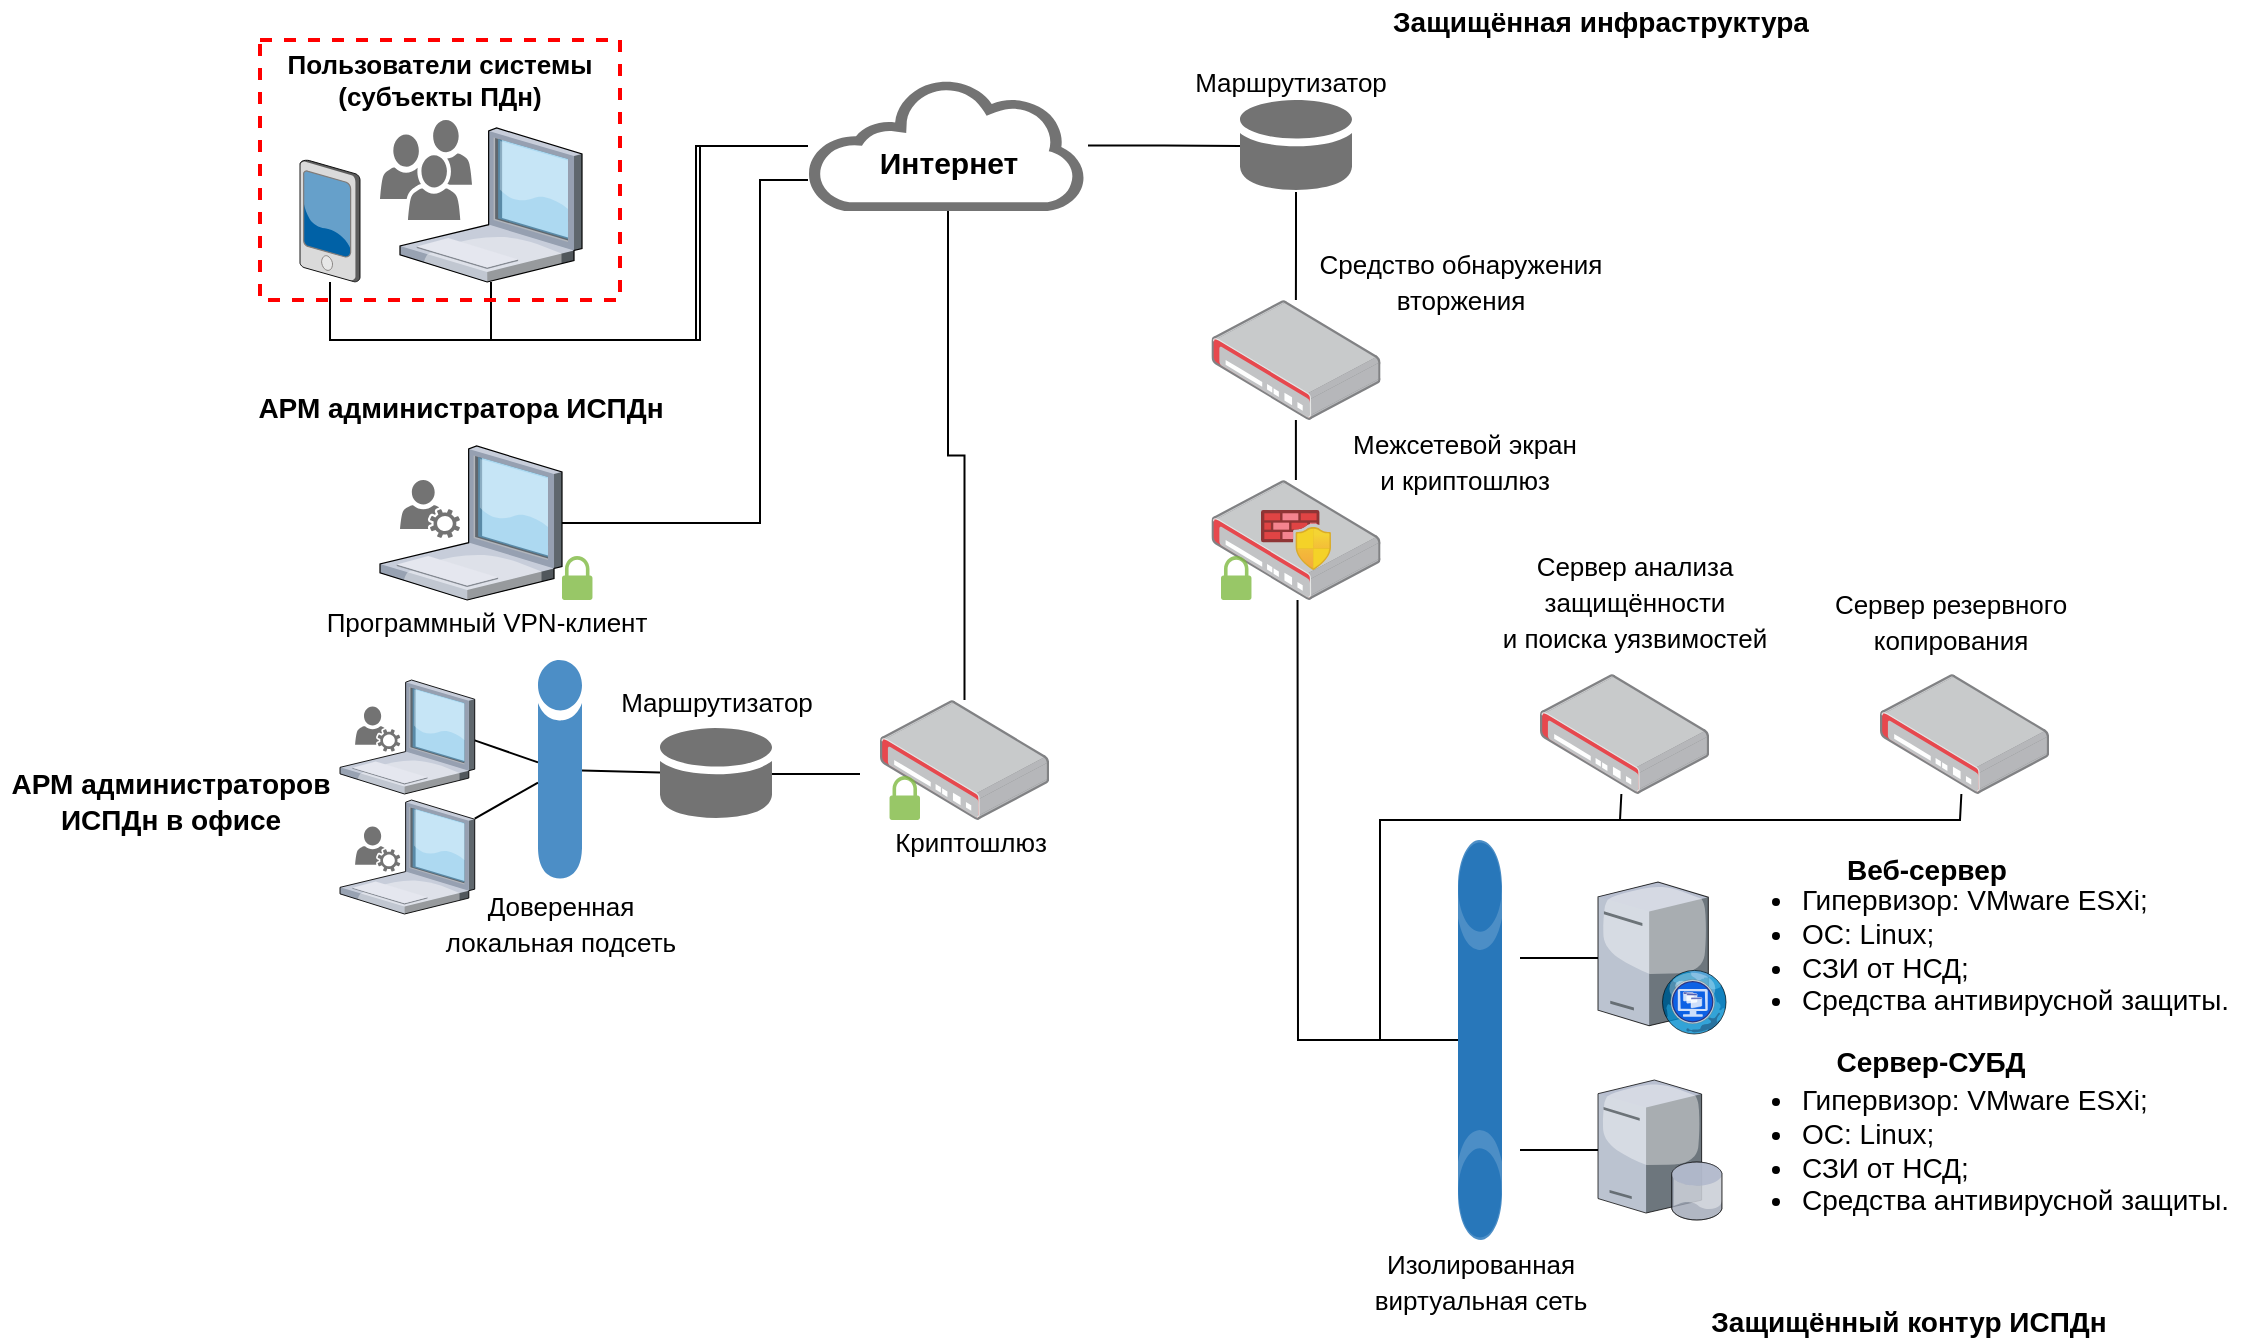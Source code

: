 <mxfile version="18.1.1" type="github">
  <diagram id="DA2Qiv1e6fWK6ssefBED" name="Page-1">
    <mxGraphModel dx="1914" dy="1800" grid="1" gridSize="10" guides="1" tooltips="1" connect="1" arrows="1" fold="1" page="1" pageScale="1" pageWidth="827" pageHeight="1169" math="0" shadow="0">
      <root>
        <mxCell id="0" />
        <mxCell id="1" parent="0" />
        <mxCell id="x9HyxU4pL3DoHxPURY9i-18" style="edgeStyle=orthogonalEdgeStyle;rounded=0;orthogonalLoop=1;jettySize=auto;html=1;fontSize=15;endArrow=none;endFill=0;" edge="1" parent="1" source="x9HyxU4pL3DoHxPURY9i-2" target="x9HyxU4pL3DoHxPURY9i-7">
          <mxGeometry relative="1" as="geometry">
            <Array as="points">
              <mxPoint x="116" y="120" />
              <mxPoint x="218" y="120" />
              <mxPoint x="218" y="23" />
            </Array>
          </mxGeometry>
        </mxCell>
        <mxCell id="x9HyxU4pL3DoHxPURY9i-2" value="" style="verticalLabelPosition=bottom;sketch=0;aspect=fixed;html=1;verticalAlign=top;strokeColor=none;align=center;outlineConnect=0;shape=mxgraph.citrix.laptop_1;" vertex="1" parent="1">
          <mxGeometry x="70" y="14" width="91" height="77" as="geometry" />
        </mxCell>
        <mxCell id="x9HyxU4pL3DoHxPURY9i-19" style="edgeStyle=orthogonalEdgeStyle;rounded=0;orthogonalLoop=1;jettySize=auto;html=1;fontSize=15;endArrow=none;endFill=0;" edge="1" parent="1" source="x9HyxU4pL3DoHxPURY9i-3" target="x9HyxU4pL3DoHxPURY9i-7">
          <mxGeometry relative="1" as="geometry">
            <Array as="points">
              <mxPoint x="35" y="120" />
              <mxPoint x="220" y="120" />
              <mxPoint x="220" y="23" />
            </Array>
          </mxGeometry>
        </mxCell>
        <mxCell id="x9HyxU4pL3DoHxPURY9i-3" value="" style="verticalLabelPosition=bottom;sketch=0;aspect=fixed;html=1;verticalAlign=top;strokeColor=none;align=center;outlineConnect=0;shape=mxgraph.citrix.pda;" vertex="1" parent="1">
          <mxGeometry x="20" y="30" width="30" height="61" as="geometry" />
        </mxCell>
        <mxCell id="x9HyxU4pL3DoHxPURY9i-5" value="&lt;b&gt;&lt;font style=&quot;font-size: 13px;&quot;&gt;Пользователи системы (субъекты ПДн)&lt;/font&gt;&lt;/b&gt;" style="fontStyle=0;verticalAlign=top;align=center;spacingTop=-2;fillColor=none;rounded=0;whiteSpace=wrap;html=1;strokeColor=#FF0000;strokeWidth=2;dashed=1;container=1;collapsible=0;expand=0;recursiveResize=0;" vertex="1" parent="1">
          <mxGeometry y="-30" width="180" height="130" as="geometry" />
        </mxCell>
        <mxCell id="x9HyxU4pL3DoHxPURY9i-8" value="" style="sketch=0;pointerEvents=1;shadow=0;dashed=0;html=1;strokeColor=none;fillColor=#505050;labelPosition=center;verticalLabelPosition=bottom;verticalAlign=top;outlineConnect=0;align=center;shape=mxgraph.office.users.users;opacity=80;" vertex="1" parent="x9HyxU4pL3DoHxPURY9i-5">
          <mxGeometry x="60" y="40" width="46" height="50" as="geometry" />
        </mxCell>
        <mxCell id="x9HyxU4pL3DoHxPURY9i-27" style="edgeStyle=orthogonalEdgeStyle;rounded=0;orthogonalLoop=1;jettySize=auto;html=1;fontSize=13;endArrow=none;endFill=0;" edge="1" parent="1" source="x9HyxU4pL3DoHxPURY9i-11" target="x9HyxU4pL3DoHxPURY9i-25">
          <mxGeometry relative="1" as="geometry" />
        </mxCell>
        <mxCell id="x9HyxU4pL3DoHxPURY9i-11" value="" style="points=[];aspect=fixed;html=1;align=center;shadow=0;dashed=0;image;image=img/lib/allied_telesis/security/Router_VPN.svg;opacity=80;" vertex="1" parent="1">
          <mxGeometry x="475.73" y="100" width="84.54" height="60" as="geometry" />
        </mxCell>
        <mxCell id="x9HyxU4pL3DoHxPURY9i-16" value="" style="group" vertex="1" connectable="0" parent="1">
          <mxGeometry x="274" y="-10" width="140" height="65.5" as="geometry" />
        </mxCell>
        <mxCell id="x9HyxU4pL3DoHxPURY9i-7" value="" style="sketch=0;pointerEvents=1;shadow=0;dashed=0;html=1;strokeColor=none;fillColor=#505050;labelPosition=center;verticalLabelPosition=bottom;outlineConnect=0;verticalAlign=top;align=center;shape=mxgraph.office.clouds.cloud;opacity=80;" vertex="1" parent="x9HyxU4pL3DoHxPURY9i-16">
          <mxGeometry width="140" height="65.5" as="geometry" />
        </mxCell>
        <mxCell id="x9HyxU4pL3DoHxPURY9i-14" value="&lt;font size=&quot;1&quot; style=&quot;&quot;&gt;&lt;b style=&quot;font-size: 15px;&quot;&gt;Интернет&lt;/b&gt;&lt;/font&gt;" style="text;html=1;resizable=0;autosize=1;align=center;verticalAlign=middle;points=[];fillColor=none;strokeColor=none;rounded=0;opacity=80;" vertex="1" parent="x9HyxU4pL3DoHxPURY9i-16">
          <mxGeometry x="30" y="31" width="80" height="20" as="geometry" />
        </mxCell>
        <mxCell id="x9HyxU4pL3DoHxPURY9i-22" style="edgeStyle=orthogonalEdgeStyle;rounded=0;orthogonalLoop=1;jettySize=auto;html=1;fontSize=15;endArrow=none;endFill=0;" edge="1" parent="1" source="x9HyxU4pL3DoHxPURY9i-21" target="x9HyxU4pL3DoHxPURY9i-11">
          <mxGeometry relative="1" as="geometry" />
        </mxCell>
        <mxCell id="x9HyxU4pL3DoHxPURY9i-21" value="" style="sketch=0;shadow=0;dashed=0;html=1;strokeColor=none;fillColor=#505050;labelPosition=center;verticalLabelPosition=bottom;verticalAlign=top;outlineConnect=0;align=center;shape=mxgraph.office.databases.database_mini_1;fontSize=15;opacity=80;" vertex="1" parent="1">
          <mxGeometry x="490" width="56" height="46" as="geometry" />
        </mxCell>
        <mxCell id="x9HyxU4pL3DoHxPURY9i-23" style="edgeStyle=orthogonalEdgeStyle;rounded=0;orthogonalLoop=1;jettySize=auto;html=1;fontSize=15;endArrow=none;endFill=0;" edge="1" parent="1" source="x9HyxU4pL3DoHxPURY9i-7">
          <mxGeometry relative="1" as="geometry">
            <mxPoint x="490" y="23" as="targetPoint" />
          </mxGeometry>
        </mxCell>
        <mxCell id="x9HyxU4pL3DoHxPURY9i-24" value="&lt;font style=&quot;font-size: 13px;&quot;&gt;Средство обнаружения &lt;br&gt;вторжения&lt;/font&gt;" style="text;html=1;resizable=0;autosize=1;align=center;verticalAlign=middle;points=[];fillColor=none;strokeColor=none;rounded=0;fontSize=15;opacity=80;" vertex="1" parent="1">
          <mxGeometry x="520" y="70" width="160" height="40" as="geometry" />
        </mxCell>
        <mxCell id="x9HyxU4pL3DoHxPURY9i-28" value="" style="group" vertex="1" connectable="0" parent="1">
          <mxGeometry x="475.73" y="190" width="84.54" height="60" as="geometry" />
        </mxCell>
        <mxCell id="x9HyxU4pL3DoHxPURY9i-25" value="" style="points=[];aspect=fixed;html=1;align=center;shadow=0;dashed=0;image;image=img/lib/allied_telesis/security/Router_VPN.svg;opacity=80;" vertex="1" parent="x9HyxU4pL3DoHxPURY9i-28">
          <mxGeometry width="84.54" height="60" as="geometry" />
        </mxCell>
        <mxCell id="x9HyxU4pL3DoHxPURY9i-20" value="" style="aspect=fixed;html=1;points=[];align=center;image;fontSize=12;image=img/lib/azure2/networking/Azure_Firewall_Manager.svg;opacity=80;" vertex="1" parent="x9HyxU4pL3DoHxPURY9i-28">
          <mxGeometry x="24.77" y="15" width="35" height="30" as="geometry" />
        </mxCell>
        <mxCell id="x9HyxU4pL3DoHxPURY9i-29" value="" style="sketch=0;pointerEvents=1;shadow=0;dashed=0;html=1;strokeColor=none;labelPosition=center;verticalLabelPosition=bottom;verticalAlign=top;outlineConnect=0;align=center;shape=mxgraph.office.security.lock_protected;fillColor=#7FBA42;fontSize=13;opacity=80;" vertex="1" parent="x9HyxU4pL3DoHxPURY9i-28">
          <mxGeometry x="4.77" y="38" width="15.23" height="22" as="geometry" />
        </mxCell>
        <mxCell id="x9HyxU4pL3DoHxPURY9i-32" value="&lt;span style=&quot;font-size: 13px;&quot;&gt;Межсетевой экран &lt;br&gt;и криптошлюз&lt;/span&gt;" style="text;html=1;resizable=0;autosize=1;align=center;verticalAlign=middle;points=[];fillColor=none;strokeColor=none;rounded=0;fontSize=15;opacity=80;" vertex="1" parent="1">
          <mxGeometry x="537" y="160" width="130" height="40" as="geometry" />
        </mxCell>
        <mxCell id="x9HyxU4pL3DoHxPURY9i-33" value="" style="group" vertex="1" connectable="0" parent="1">
          <mxGeometry x="310" y="300" width="84.54" height="60" as="geometry" />
        </mxCell>
        <mxCell id="x9HyxU4pL3DoHxPURY9i-34" value="" style="points=[];aspect=fixed;html=1;align=center;shadow=0;dashed=0;image;image=img/lib/allied_telesis/security/Router_VPN.svg;opacity=80;" vertex="1" parent="x9HyxU4pL3DoHxPURY9i-33">
          <mxGeometry width="84.54" height="60" as="geometry" />
        </mxCell>
        <mxCell id="x9HyxU4pL3DoHxPURY9i-36" value="" style="sketch=0;pointerEvents=1;shadow=0;dashed=0;html=1;strokeColor=none;labelPosition=center;verticalLabelPosition=bottom;verticalAlign=top;outlineConnect=0;align=center;shape=mxgraph.office.security.lock_protected;fillColor=#7FBA42;fontSize=13;opacity=80;" vertex="1" parent="x9HyxU4pL3DoHxPURY9i-33">
          <mxGeometry x="4.77" y="38" width="15.23" height="22" as="geometry" />
        </mxCell>
        <mxCell id="x9HyxU4pL3DoHxPURY9i-39" value="" style="group" vertex="1" connectable="0" parent="1">
          <mxGeometry x="60" y="173" width="106.23" height="77" as="geometry" />
        </mxCell>
        <mxCell id="x9HyxU4pL3DoHxPURY9i-37" value="" style="verticalLabelPosition=bottom;sketch=0;aspect=fixed;html=1;verticalAlign=top;strokeColor=none;align=center;outlineConnect=0;shape=mxgraph.citrix.laptop_1;" vertex="1" parent="x9HyxU4pL3DoHxPURY9i-39">
          <mxGeometry width="91" height="77" as="geometry" />
        </mxCell>
        <mxCell id="x9HyxU4pL3DoHxPURY9i-38" value="" style="sketch=0;pointerEvents=1;shadow=0;dashed=0;html=1;strokeColor=none;fillColor=#505050;labelPosition=center;verticalLabelPosition=bottom;verticalAlign=top;outlineConnect=0;align=center;shape=mxgraph.office.users.user_services;fontSize=13;opacity=80;" vertex="1" parent="x9HyxU4pL3DoHxPURY9i-39">
          <mxGeometry x="10" y="17" width="30" height="29" as="geometry" />
        </mxCell>
        <mxCell id="x9HyxU4pL3DoHxPURY9i-45" value="" style="sketch=0;pointerEvents=1;shadow=0;dashed=0;html=1;strokeColor=none;labelPosition=center;verticalLabelPosition=bottom;verticalAlign=top;outlineConnect=0;align=center;shape=mxgraph.office.security.lock_protected;fillColor=#7FBA42;fontSize=13;opacity=80;" vertex="1" parent="x9HyxU4pL3DoHxPURY9i-39">
          <mxGeometry x="91" y="55" width="15.23" height="22" as="geometry" />
        </mxCell>
        <mxCell id="x9HyxU4pL3DoHxPURY9i-47" style="edgeStyle=orthogonalEdgeStyle;rounded=0;orthogonalLoop=1;jettySize=auto;html=1;fontSize=13;endArrow=none;endFill=0;" edge="1" parent="1" source="x9HyxU4pL3DoHxPURY9i-40">
          <mxGeometry relative="1" as="geometry">
            <mxPoint x="300" y="337" as="targetPoint" />
          </mxGeometry>
        </mxCell>
        <mxCell id="x9HyxU4pL3DoHxPURY9i-40" value="" style="sketch=0;shadow=0;dashed=0;html=1;strokeColor=none;fillColor=#505050;labelPosition=center;verticalLabelPosition=bottom;verticalAlign=top;outlineConnect=0;align=center;shape=mxgraph.office.databases.database_mini_1;fontSize=15;opacity=80;" vertex="1" parent="1">
          <mxGeometry x="200" y="314" width="56" height="46" as="geometry" />
        </mxCell>
        <mxCell id="x9HyxU4pL3DoHxPURY9i-46" value="" style="edgeStyle=orthogonalEdgeStyle;rounded=0;orthogonalLoop=1;jettySize=auto;html=1;fontSize=13;endArrow=none;endFill=0;" edge="1" parent="1" source="x9HyxU4pL3DoHxPURY9i-37" target="x9HyxU4pL3DoHxPURY9i-7">
          <mxGeometry relative="1" as="geometry">
            <mxPoint x="340" y="60" as="targetPoint" />
            <Array as="points">
              <mxPoint x="250" y="212" />
              <mxPoint x="250" y="40" />
            </Array>
          </mxGeometry>
        </mxCell>
        <mxCell id="x9HyxU4pL3DoHxPURY9i-48" style="edgeStyle=orthogonalEdgeStyle;rounded=0;orthogonalLoop=1;jettySize=auto;html=1;fontSize=13;endArrow=none;endFill=0;" edge="1" parent="1" source="x9HyxU4pL3DoHxPURY9i-34" target="x9HyxU4pL3DoHxPURY9i-7">
          <mxGeometry relative="1" as="geometry" />
        </mxCell>
        <mxCell id="x9HyxU4pL3DoHxPURY9i-50" value="&lt;font style=&quot;font-size: 14px;&quot;&gt;&lt;b&gt;АРМ администратора ИСПДн&lt;/b&gt;&lt;/font&gt;" style="text;html=1;resizable=0;autosize=1;align=center;verticalAlign=middle;points=[];fillColor=none;strokeColor=none;rounded=0;fontSize=15;opacity=80;" vertex="1" parent="1">
          <mxGeometry x="-10" y="143" width="220" height="20" as="geometry" />
        </mxCell>
        <mxCell id="x9HyxU4pL3DoHxPURY9i-51" value="&lt;span style=&quot;font-size: 13px;&quot;&gt;Программный VPN-клиент&lt;/span&gt;" style="text;html=1;resizable=0;autosize=1;align=center;verticalAlign=middle;points=[];fillColor=none;strokeColor=none;rounded=0;fontSize=15;opacity=80;" vertex="1" parent="1">
          <mxGeometry x="23.12" y="250" width="180" height="20" as="geometry" />
        </mxCell>
        <mxCell id="x9HyxU4pL3DoHxPURY9i-52" value="&lt;span style=&quot;font-size: 13px;&quot;&gt;Криптошлюз&lt;/span&gt;" style="text;html=1;resizable=0;autosize=1;align=center;verticalAlign=middle;points=[];fillColor=none;strokeColor=none;rounded=0;fontSize=15;opacity=80;" vertex="1" parent="1">
          <mxGeometry x="310" y="360" width="90" height="20" as="geometry" />
        </mxCell>
        <mxCell id="x9HyxU4pL3DoHxPURY9i-53" value="&lt;span style=&quot;font-size: 13px;&quot;&gt;Маршрутизатор&lt;br&gt;&lt;/span&gt;" style="text;html=1;resizable=0;autosize=1;align=center;verticalAlign=middle;points=[];fillColor=none;strokeColor=none;rounded=0;fontSize=15;opacity=80;" vertex="1" parent="1">
          <mxGeometry x="460.27" y="-20" width="110" height="20" as="geometry" />
        </mxCell>
        <mxCell id="x9HyxU4pL3DoHxPURY9i-54" value="&lt;span style=&quot;font-size: 13px;&quot;&gt;Маршрутизатор&lt;br&gt;&lt;/span&gt;" style="text;html=1;resizable=0;autosize=1;align=center;verticalAlign=middle;points=[];fillColor=none;strokeColor=none;rounded=0;fontSize=15;opacity=80;" vertex="1" parent="1">
          <mxGeometry x="173" y="290" width="110" height="20" as="geometry" />
        </mxCell>
        <mxCell id="x9HyxU4pL3DoHxPURY9i-63" style="edgeStyle=none;rounded=0;orthogonalLoop=1;jettySize=auto;html=1;fontSize=14;endArrow=none;endFill=0;" edge="1" parent="1" source="x9HyxU4pL3DoHxPURY9i-61" target="x9HyxU4pL3DoHxPURY9i-40">
          <mxGeometry relative="1" as="geometry" />
        </mxCell>
        <mxCell id="x9HyxU4pL3DoHxPURY9i-64" style="edgeStyle=none;rounded=0;orthogonalLoop=1;jettySize=auto;html=1;fontSize=14;endArrow=none;endFill=0;" edge="1" parent="1" source="x9HyxU4pL3DoHxPURY9i-61">
          <mxGeometry relative="1" as="geometry">
            <mxPoint x="107.364" y="320.195" as="targetPoint" />
          </mxGeometry>
        </mxCell>
        <mxCell id="x9HyxU4pL3DoHxPURY9i-73" style="edgeStyle=none;rounded=0;orthogonalLoop=1;jettySize=auto;html=1;fontSize=14;endArrow=none;endFill=0;" edge="1" parent="1" source="x9HyxU4pL3DoHxPURY9i-61" target="x9HyxU4pL3DoHxPURY9i-66">
          <mxGeometry relative="1" as="geometry" />
        </mxCell>
        <mxCell id="x9HyxU4pL3DoHxPURY9i-61" value="" style="sketch=0;shadow=0;dashed=0;html=1;strokeColor=none;labelPosition=center;verticalLabelPosition=bottom;verticalAlign=top;outlineConnect=0;align=center;shape=mxgraph.office.databases.database;fillColor=#2072B8;fontSize=14;opacity=80;" vertex="1" parent="1">
          <mxGeometry x="139" y="280" width="22" height="110" as="geometry" />
        </mxCell>
        <mxCell id="x9HyxU4pL3DoHxPURY9i-69" value="" style="group" vertex="1" connectable="0" parent="1">
          <mxGeometry x="40" y="350" width="67.364" height="57" as="geometry" />
        </mxCell>
        <mxCell id="x9HyxU4pL3DoHxPURY9i-66" value="" style="verticalLabelPosition=bottom;sketch=0;aspect=fixed;html=1;verticalAlign=top;strokeColor=none;align=center;outlineConnect=0;shape=mxgraph.citrix.laptop_1;" vertex="1" parent="x9HyxU4pL3DoHxPURY9i-69">
          <mxGeometry width="67.364" height="57" as="geometry" />
        </mxCell>
        <mxCell id="x9HyxU4pL3DoHxPURY9i-67" value="" style="sketch=0;pointerEvents=1;shadow=0;dashed=0;html=1;strokeColor=none;fillColor=#505050;labelPosition=center;verticalLabelPosition=bottom;verticalAlign=top;outlineConnect=0;align=center;shape=mxgraph.office.users.user_services;fontSize=13;opacity=80;" vertex="1" parent="x9HyxU4pL3DoHxPURY9i-69">
          <mxGeometry x="7.531" y="13.247" width="22.592" height="22.597" as="geometry" />
        </mxCell>
        <mxCell id="x9HyxU4pL3DoHxPURY9i-70" value="" style="group" vertex="1" connectable="0" parent="1">
          <mxGeometry x="40" y="290" width="67.364" height="57" as="geometry" />
        </mxCell>
        <mxCell id="x9HyxU4pL3DoHxPURY9i-71" value="" style="verticalLabelPosition=bottom;sketch=0;aspect=fixed;html=1;verticalAlign=top;strokeColor=none;align=center;outlineConnect=0;shape=mxgraph.citrix.laptop_1;" vertex="1" parent="x9HyxU4pL3DoHxPURY9i-70">
          <mxGeometry width="67.364" height="57" as="geometry" />
        </mxCell>
        <mxCell id="x9HyxU4pL3DoHxPURY9i-72" value="" style="sketch=0;pointerEvents=1;shadow=0;dashed=0;html=1;strokeColor=none;fillColor=#505050;labelPosition=center;verticalLabelPosition=bottom;verticalAlign=top;outlineConnect=0;align=center;shape=mxgraph.office.users.user_services;fontSize=13;opacity=80;" vertex="1" parent="x9HyxU4pL3DoHxPURY9i-70">
          <mxGeometry x="7.531" y="13.247" width="22.592" height="22.597" as="geometry" />
        </mxCell>
        <mxCell id="x9HyxU4pL3DoHxPURY9i-74" value="&lt;font style=&quot;font-size: 14px;&quot;&gt;&lt;b&gt;АРМ администраторов &lt;br&gt;ИСПДн в офисе&lt;/b&gt;&lt;/font&gt;" style="text;html=1;resizable=0;autosize=1;align=center;verticalAlign=middle;points=[];fillColor=none;strokeColor=none;rounded=0;fontSize=15;opacity=80;" vertex="1" parent="1">
          <mxGeometry x="-130" y="330" width="170" height="40" as="geometry" />
        </mxCell>
        <mxCell id="x9HyxU4pL3DoHxPURY9i-75" value="&lt;span style=&quot;font-size: 13px;&quot;&gt;Доверенная &lt;br&gt;локальная подсеть&lt;/span&gt;" style="text;html=1;resizable=0;autosize=1;align=center;verticalAlign=middle;points=[];fillColor=none;strokeColor=none;rounded=0;fontSize=15;opacity=80;" vertex="1" parent="1">
          <mxGeometry x="85" y="391" width="130" height="40" as="geometry" />
        </mxCell>
        <mxCell id="x9HyxU4pL3DoHxPURY9i-80" style="edgeStyle=none;rounded=0;orthogonalLoop=1;jettySize=auto;html=1;fontSize=14;endArrow=none;endFill=0;" edge="1" parent="1" source="x9HyxU4pL3DoHxPURY9i-77">
          <mxGeometry relative="1" as="geometry">
            <mxPoint x="630" y="525" as="targetPoint" />
          </mxGeometry>
        </mxCell>
        <mxCell id="x9HyxU4pL3DoHxPURY9i-82" style="edgeStyle=none;rounded=0;orthogonalLoop=1;jettySize=auto;html=1;fontSize=14;endArrow=none;endFill=0;" edge="1" parent="1" source="x9HyxU4pL3DoHxPURY9i-78">
          <mxGeometry relative="1" as="geometry">
            <mxPoint x="630" y="429" as="targetPoint" />
          </mxGeometry>
        </mxCell>
        <mxCell id="x9HyxU4pL3DoHxPURY9i-91" style="edgeStyle=none;rounded=0;orthogonalLoop=1;jettySize=auto;html=1;fontSize=14;endArrow=none;endFill=0;exitX=0.509;exitY=1;exitDx=0;exitDy=0;exitPerimeter=0;" edge="1" parent="1" source="x9HyxU4pL3DoHxPURY9i-25" target="x9HyxU4pL3DoHxPURY9i-89">
          <mxGeometry relative="1" as="geometry">
            <Array as="points">
              <mxPoint x="519" y="470" />
            </Array>
          </mxGeometry>
        </mxCell>
        <mxCell id="x9HyxU4pL3DoHxPURY9i-96" style="edgeStyle=none;rounded=0;orthogonalLoop=1;jettySize=auto;html=1;fontSize=14;endArrow=none;endFill=0;" edge="1" parent="1" source="x9HyxU4pL3DoHxPURY9i-92">
          <mxGeometry relative="1" as="geometry">
            <mxPoint x="560" y="470" as="targetPoint" />
            <Array as="points">
              <mxPoint x="680" y="360" />
              <mxPoint x="560" y="360" />
            </Array>
          </mxGeometry>
        </mxCell>
        <mxCell id="x9HyxU4pL3DoHxPURY9i-92" value="" style="points=[];aspect=fixed;html=1;align=center;shadow=0;dashed=0;image;image=img/lib/allied_telesis/security/Router_VPN.svg;opacity=80;" vertex="1" parent="1">
          <mxGeometry x="640" y="287" width="84.54" height="60" as="geometry" />
        </mxCell>
        <mxCell id="x9HyxU4pL3DoHxPURY9i-97" style="edgeStyle=none;rounded=0;orthogonalLoop=1;jettySize=auto;html=1;fontSize=14;endArrow=none;endFill=0;" edge="1" parent="1" source="x9HyxU4pL3DoHxPURY9i-93">
          <mxGeometry relative="1" as="geometry">
            <mxPoint x="680" y="360" as="targetPoint" />
            <Array as="points">
              <mxPoint x="850" y="360" />
            </Array>
          </mxGeometry>
        </mxCell>
        <mxCell id="x9HyxU4pL3DoHxPURY9i-93" value="" style="points=[];aspect=fixed;html=1;align=center;shadow=0;dashed=0;image;image=img/lib/allied_telesis/security/Router_VPN.svg;opacity=80;" vertex="1" parent="1">
          <mxGeometry x="810" y="287" width="84.54" height="60" as="geometry" />
        </mxCell>
        <mxCell id="x9HyxU4pL3DoHxPURY9i-94" value="&lt;span style=&quot;font-size: 13px;&quot;&gt;Сервер анализа &lt;br&gt;защищённости &lt;br&gt;и поиска уязвимостей&lt;/span&gt;" style="text;html=1;resizable=0;autosize=1;align=center;verticalAlign=middle;points=[];fillColor=none;strokeColor=none;rounded=0;fontSize=15;opacity=80;" vertex="1" parent="1">
          <mxGeometry x="612.22" y="220" width="150" height="60" as="geometry" />
        </mxCell>
        <mxCell id="x9HyxU4pL3DoHxPURY9i-95" value="&lt;span style=&quot;font-size: 13px;&quot;&gt;Сервер резервного &lt;br&gt;копирования&lt;/span&gt;" style="text;html=1;resizable=0;autosize=1;align=center;verticalAlign=middle;points=[];fillColor=none;strokeColor=none;rounded=0;fontSize=15;opacity=80;" vertex="1" parent="1">
          <mxGeometry x="780" y="240" width="130" height="40" as="geometry" />
        </mxCell>
        <mxCell id="x9HyxU4pL3DoHxPURY9i-99" value="&lt;span style=&quot;font-size: 14px;&quot;&gt;&lt;b&gt;Защищённая инфраструктура&lt;/b&gt;&lt;/span&gt;" style="text;html=1;resizable=0;autosize=1;align=center;verticalAlign=middle;points=[];fillColor=none;strokeColor=none;rounded=0;fontSize=15;opacity=80;" vertex="1" parent="1">
          <mxGeometry x="560.27" y="-50" width="220" height="20" as="geometry" />
        </mxCell>
        <mxCell id="x9HyxU4pL3DoHxPURY9i-102" value="" style="group" vertex="1" connectable="0" parent="1">
          <mxGeometry x="550" y="370" width="449" height="250" as="geometry" />
        </mxCell>
        <mxCell id="x9HyxU4pL3DoHxPURY9i-77" value="" style="verticalLabelPosition=bottom;sketch=0;aspect=fixed;html=1;verticalAlign=top;strokeColor=none;align=center;outlineConnect=0;shape=mxgraph.citrix.database_server;fontSize=14;opacity=80;" vertex="1" parent="x9HyxU4pL3DoHxPURY9i-102">
          <mxGeometry x="119" y="120" width="62.22" height="70" as="geometry" />
        </mxCell>
        <mxCell id="x9HyxU4pL3DoHxPURY9i-78" value="" style="verticalLabelPosition=bottom;sketch=0;aspect=fixed;html=1;verticalAlign=top;strokeColor=none;align=center;outlineConnect=0;shape=mxgraph.citrix.desktop_web;fontSize=14;opacity=80;" vertex="1" parent="x9HyxU4pL3DoHxPURY9i-102">
          <mxGeometry x="119" y="21" width="64.6" height="76" as="geometry" />
        </mxCell>
        <mxCell id="x9HyxU4pL3DoHxPURY9i-85" value="" style="group" vertex="1" connectable="0" parent="x9HyxU4pL3DoHxPURY9i-102">
          <mxGeometry x="179" width="270" height="110" as="geometry" />
        </mxCell>
        <mxCell id="x9HyxU4pL3DoHxPURY9i-83" value="&lt;span style=&quot;font-size: 14px;&quot;&gt;&lt;b&gt;&amp;nbsp;Веб-сервер&lt;/b&gt;&lt;/span&gt;" style="text;html=1;resizable=0;autosize=1;align=center;verticalAlign=middle;points=[];fillColor=none;strokeColor=none;rounded=0;fontSize=15;opacity=80;" vertex="1" parent="x9HyxU4pL3DoHxPURY9i-85">
          <mxGeometry x="52.4" y="4" width="100" height="20" as="geometry" />
        </mxCell>
        <mxCell id="x9HyxU4pL3DoHxPURY9i-84" value="&lt;ul style=&quot;font-size: 14px;&quot;&gt;&lt;li&gt;Гипервизор: VMware ESXi;&lt;/li&gt;&lt;li&gt;ОС: Linux;&lt;/li&gt;&lt;li&gt;СЗИ от НСД;&lt;/li&gt;&lt;li&gt;Средства антивирусной защиты.&lt;/li&gt;&lt;/ul&gt;" style="text;html=1;resizable=0;autosize=1;align=left;verticalAlign=middle;points=[];fillColor=none;strokeColor=none;rounded=0;fontSize=15;opacity=80;" vertex="1" parent="x9HyxU4pL3DoHxPURY9i-85">
          <mxGeometry width="270" height="110" as="geometry" />
        </mxCell>
        <mxCell id="x9HyxU4pL3DoHxPURY9i-88" value="&lt;ul style=&quot;font-size: 14px;&quot;&gt;&lt;li&gt;Гипервизор: VMware ESXi;&lt;/li&gt;&lt;li&gt;ОС: Linux;&lt;/li&gt;&lt;li&gt;СЗИ от НСД;&lt;/li&gt;&lt;li&gt;Средства антивирусной защиты.&lt;/li&gt;&lt;/ul&gt;" style="text;html=1;resizable=0;autosize=1;align=left;verticalAlign=middle;points=[];fillColor=none;strokeColor=none;rounded=0;fontSize=15;opacity=80;" vertex="1" parent="x9HyxU4pL3DoHxPURY9i-102">
          <mxGeometry x="179" y="100" width="270" height="110" as="geometry" />
        </mxCell>
        <mxCell id="x9HyxU4pL3DoHxPURY9i-89" value="" style="sketch=0;shadow=0;dashed=0;html=1;strokeColor=none;labelPosition=center;verticalLabelPosition=bottom;verticalAlign=top;outlineConnect=0;align=center;shape=mxgraph.office.databases.database;fillColor=#2072B8;fontSize=14;opacity=80;rotation=-180;" vertex="1" parent="x9HyxU4pL3DoHxPURY9i-102">
          <mxGeometry x="49" width="22" height="200" as="geometry" />
        </mxCell>
        <mxCell id="x9HyxU4pL3DoHxPURY9i-90" value="&lt;span style=&quot;font-size: 13px;&quot;&gt;Изолированная &lt;br&gt;виртуальная сеть&lt;/span&gt;" style="text;html=1;resizable=0;autosize=1;align=center;verticalAlign=middle;points=[];fillColor=none;strokeColor=none;rounded=0;fontSize=15;opacity=80;" vertex="1" parent="x9HyxU4pL3DoHxPURY9i-102">
          <mxGeometry y="200" width="120" height="40" as="geometry" />
        </mxCell>
        <mxCell id="x9HyxU4pL3DoHxPURY9i-98" value="&lt;span style=&quot;font-size: 14px;&quot;&gt;&lt;b&gt;Защищённый контур ИСПДн&lt;/b&gt;&lt;/span&gt;" style="text;html=1;resizable=0;autosize=1;align=center;verticalAlign=middle;points=[];fillColor=none;strokeColor=none;rounded=0;fontSize=15;opacity=80;" vertex="1" parent="x9HyxU4pL3DoHxPURY9i-102">
          <mxGeometry x="169" y="230" width="210" height="20" as="geometry" />
        </mxCell>
        <mxCell id="x9HyxU4pL3DoHxPURY9i-79" value="" style="sketch=0;shadow=0;dashed=0;html=1;strokeColor=none;labelPosition=center;verticalLabelPosition=bottom;verticalAlign=top;outlineConnect=0;align=center;shape=mxgraph.office.databases.database;fillColor=#2072B8;fontSize=14;opacity=80;" vertex="1" parent="x9HyxU4pL3DoHxPURY9i-102">
          <mxGeometry x="49" width="22" height="200" as="geometry" />
        </mxCell>
        <mxCell id="x9HyxU4pL3DoHxPURY9i-87" value="&lt;span style=&quot;font-size: 14px;&quot;&gt;&lt;b&gt;Сервер-СУБД&lt;br&gt;&lt;/b&gt;&lt;/span&gt;" style="text;html=1;resizable=0;autosize=1;align=center;verticalAlign=middle;points=[];fillColor=none;strokeColor=none;rounded=0;fontSize=15;opacity=80;" vertex="1" parent="x9HyxU4pL3DoHxPURY9i-102">
          <mxGeometry x="230" y="100" width="110" height="20" as="geometry" />
        </mxCell>
      </root>
    </mxGraphModel>
  </diagram>
</mxfile>

